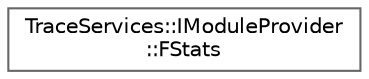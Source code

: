 digraph "Graphical Class Hierarchy"
{
 // INTERACTIVE_SVG=YES
 // LATEX_PDF_SIZE
  bgcolor="transparent";
  edge [fontname=Helvetica,fontsize=10,labelfontname=Helvetica,labelfontsize=10];
  node [fontname=Helvetica,fontsize=10,shape=box,height=0.2,width=0.4];
  rankdir="LR";
  Node0 [id="Node000000",label="TraceServices::IModuleProvider\l::FStats",height=0.2,width=0.4,color="grey40", fillcolor="white", style="filled",URL="$d0/d63/structTraceServices_1_1IModuleProvider_1_1FStats.html",tooltip=" "];
}
